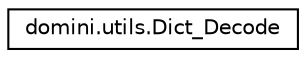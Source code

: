 digraph "Graphical Class Hierarchy"
{
  edge [fontname="Helvetica",fontsize="10",labelfontname="Helvetica",labelfontsize="10"];
  node [fontname="Helvetica",fontsize="10",shape=record];
  rankdir="LR";
  Node0 [label="domini.utils.Dict_Decode",height=0.2,width=0.4,color="black", fillcolor="white", style="filled",URL="$classdomini_1_1utils_1_1Dict__Decode.html",tooltip="Diccionari (amb els mètodes corresponents) emprat per a la descompressió. "];
}

